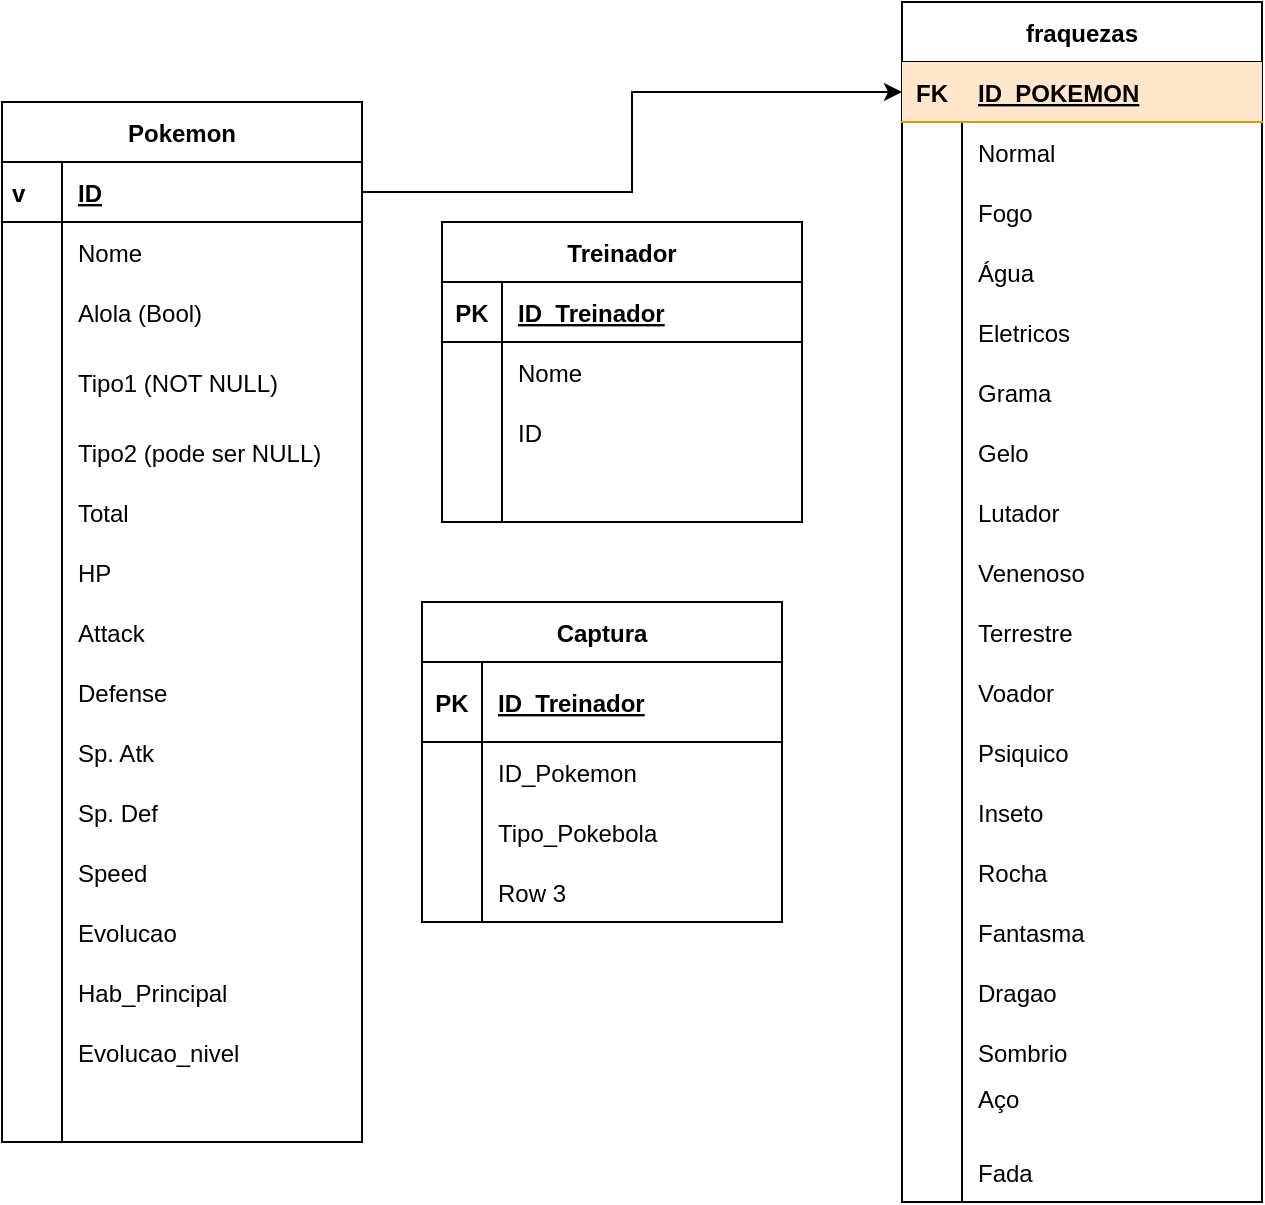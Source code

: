 <mxfile version="20.8.16" type="device"><diagram id="R2lEEEUBdFMjLlhIrx00" name="Page-1"><mxGraphModel dx="880" dy="527" grid="1" gridSize="10" guides="1" tooltips="1" connect="1" arrows="1" fold="1" page="1" pageScale="1" pageWidth="850" pageHeight="1100" math="0" shadow="0" extFonts="Permanent Marker^https://fonts.googleapis.com/css?family=Permanent+Marker"><root><mxCell id="0"/><mxCell id="1" parent="0"/><mxCell id="SbrLvg-Fwb9gAA8W0Thx-46" value="Pokemon" style="shape=table;startSize=30;container=1;collapsible=1;childLayout=tableLayout;fixedRows=1;rowLines=0;fontStyle=1;align=center;resizeLast=1;" parent="1" vertex="1"><mxGeometry x="150" y="170" width="180" height="520" as="geometry"/></mxCell><mxCell id="SbrLvg-Fwb9gAA8W0Thx-47" value="" style="shape=tableRow;horizontal=0;startSize=0;swimlaneHead=0;swimlaneBody=0;fillColor=none;collapsible=0;dropTarget=0;points=[[0,0.5],[1,0.5]];portConstraint=eastwest;top=0;left=0;right=0;bottom=1;" parent="SbrLvg-Fwb9gAA8W0Thx-46" vertex="1"><mxGeometry y="30" width="180" height="30" as="geometry"/></mxCell><mxCell id="SbrLvg-Fwb9gAA8W0Thx-48" value="v    " style="shape=partialRectangle;connectable=0;fillColor=none;top=0;left=0;bottom=0;right=0;fontStyle=1;overflow=hidden;" parent="SbrLvg-Fwb9gAA8W0Thx-47" vertex="1"><mxGeometry width="30" height="30" as="geometry"><mxRectangle width="30" height="30" as="alternateBounds"/></mxGeometry></mxCell><mxCell id="SbrLvg-Fwb9gAA8W0Thx-49" value="ID" style="shape=partialRectangle;connectable=0;fillColor=none;top=0;left=0;bottom=0;right=0;align=left;spacingLeft=6;fontStyle=5;overflow=hidden;" parent="SbrLvg-Fwb9gAA8W0Thx-47" vertex="1"><mxGeometry x="30" width="150" height="30" as="geometry"><mxRectangle width="150" height="30" as="alternateBounds"/></mxGeometry></mxCell><mxCell id="SbrLvg-Fwb9gAA8W0Thx-50" value="" style="shape=tableRow;horizontal=0;startSize=0;swimlaneHead=0;swimlaneBody=0;fillColor=none;collapsible=0;dropTarget=0;points=[[0,0.5],[1,0.5]];portConstraint=eastwest;top=0;left=0;right=0;bottom=0;" parent="SbrLvg-Fwb9gAA8W0Thx-46" vertex="1"><mxGeometry y="60" width="180" height="30" as="geometry"/></mxCell><mxCell id="SbrLvg-Fwb9gAA8W0Thx-51" value="" style="shape=partialRectangle;connectable=0;fillColor=none;top=0;left=0;bottom=0;right=0;editable=1;overflow=hidden;" parent="SbrLvg-Fwb9gAA8W0Thx-50" vertex="1"><mxGeometry width="30" height="30" as="geometry"><mxRectangle width="30" height="30" as="alternateBounds"/></mxGeometry></mxCell><mxCell id="SbrLvg-Fwb9gAA8W0Thx-52" value="Nome" style="shape=partialRectangle;connectable=0;fillColor=none;top=0;left=0;bottom=0;right=0;align=left;spacingLeft=6;overflow=hidden;" parent="SbrLvg-Fwb9gAA8W0Thx-50" vertex="1"><mxGeometry x="30" width="150" height="30" as="geometry"><mxRectangle width="150" height="30" as="alternateBounds"/></mxGeometry></mxCell><mxCell id="jfkIBFbft2yQLhQAspSa-7" style="shape=tableRow;horizontal=0;startSize=0;swimlaneHead=0;swimlaneBody=0;fillColor=none;collapsible=0;dropTarget=0;points=[[0,0.5],[1,0.5]];portConstraint=eastwest;top=0;left=0;right=0;bottom=0;" vertex="1" parent="SbrLvg-Fwb9gAA8W0Thx-46"><mxGeometry y="90" width="180" height="30" as="geometry"/></mxCell><mxCell id="jfkIBFbft2yQLhQAspSa-8" style="shape=partialRectangle;connectable=0;fillColor=none;top=0;left=0;bottom=0;right=0;editable=1;overflow=hidden;" vertex="1" parent="jfkIBFbft2yQLhQAspSa-7"><mxGeometry width="30" height="30" as="geometry"><mxRectangle width="30" height="30" as="alternateBounds"/></mxGeometry></mxCell><mxCell id="jfkIBFbft2yQLhQAspSa-9" value="Alola (Bool)" style="shape=partialRectangle;connectable=0;fillColor=none;top=0;left=0;bottom=0;right=0;align=left;spacingLeft=6;overflow=hidden;" vertex="1" parent="jfkIBFbft2yQLhQAspSa-7"><mxGeometry x="30" width="150" height="30" as="geometry"><mxRectangle width="150" height="30" as="alternateBounds"/></mxGeometry></mxCell><mxCell id="SbrLvg-Fwb9gAA8W0Thx-99" style="shape=tableRow;horizontal=0;startSize=0;swimlaneHead=0;swimlaneBody=0;fillColor=none;collapsible=0;dropTarget=0;points=[[0,0.5],[1,0.5]];portConstraint=eastwest;top=0;left=0;right=0;bottom=0;" parent="SbrLvg-Fwb9gAA8W0Thx-46" vertex="1"><mxGeometry y="120" width="180" height="40" as="geometry"/></mxCell><mxCell id="SbrLvg-Fwb9gAA8W0Thx-100" style="shape=partialRectangle;connectable=0;fillColor=none;top=0;left=0;bottom=0;right=0;editable=1;overflow=hidden;" parent="SbrLvg-Fwb9gAA8W0Thx-99" vertex="1"><mxGeometry width="30" height="40" as="geometry"><mxRectangle width="30" height="40" as="alternateBounds"/></mxGeometry></mxCell><mxCell id="SbrLvg-Fwb9gAA8W0Thx-101" value="Tipo1 (NOT NULL)" style="shape=partialRectangle;connectable=0;fillColor=none;top=0;left=0;bottom=0;right=0;align=left;spacingLeft=6;overflow=hidden;" parent="SbrLvg-Fwb9gAA8W0Thx-99" vertex="1"><mxGeometry x="30" width="150" height="40" as="geometry"><mxRectangle width="150" height="40" as="alternateBounds"/></mxGeometry></mxCell><mxCell id="SbrLvg-Fwb9gAA8W0Thx-96" style="shape=tableRow;horizontal=0;startSize=0;swimlaneHead=0;swimlaneBody=0;fillColor=none;collapsible=0;dropTarget=0;points=[[0,0.5],[1,0.5]];portConstraint=eastwest;top=0;left=0;right=0;bottom=0;" parent="SbrLvg-Fwb9gAA8W0Thx-46" vertex="1"><mxGeometry y="160" width="180" height="30" as="geometry"/></mxCell><mxCell id="SbrLvg-Fwb9gAA8W0Thx-97" style="shape=partialRectangle;connectable=0;fillColor=none;top=0;left=0;bottom=0;right=0;editable=1;overflow=hidden;" parent="SbrLvg-Fwb9gAA8W0Thx-96" vertex="1"><mxGeometry width="30" height="30" as="geometry"><mxRectangle width="30" height="30" as="alternateBounds"/></mxGeometry></mxCell><mxCell id="SbrLvg-Fwb9gAA8W0Thx-98" value="Tipo2 (pode ser NULL)" style="shape=partialRectangle;connectable=0;fillColor=none;top=0;left=0;bottom=0;right=0;align=left;spacingLeft=6;overflow=hidden;" parent="SbrLvg-Fwb9gAA8W0Thx-96" vertex="1"><mxGeometry x="30" width="150" height="30" as="geometry"><mxRectangle width="150" height="30" as="alternateBounds"/></mxGeometry></mxCell><mxCell id="SbrLvg-Fwb9gAA8W0Thx-53" value="" style="shape=tableRow;horizontal=0;startSize=0;swimlaneHead=0;swimlaneBody=0;fillColor=none;collapsible=0;dropTarget=0;points=[[0,0.5],[1,0.5]];portConstraint=eastwest;top=0;left=0;right=0;bottom=0;" parent="SbrLvg-Fwb9gAA8W0Thx-46" vertex="1"><mxGeometry y="190" width="180" height="30" as="geometry"/></mxCell><mxCell id="SbrLvg-Fwb9gAA8W0Thx-54" value="" style="shape=partialRectangle;connectable=0;fillColor=none;top=0;left=0;bottom=0;right=0;editable=1;overflow=hidden;" parent="SbrLvg-Fwb9gAA8W0Thx-53" vertex="1"><mxGeometry width="30" height="30" as="geometry"><mxRectangle width="30" height="30" as="alternateBounds"/></mxGeometry></mxCell><mxCell id="SbrLvg-Fwb9gAA8W0Thx-55" value="Total" style="shape=partialRectangle;connectable=0;fillColor=none;top=0;left=0;bottom=0;right=0;align=left;spacingLeft=6;overflow=hidden;" parent="SbrLvg-Fwb9gAA8W0Thx-53" vertex="1"><mxGeometry x="30" width="150" height="30" as="geometry"><mxRectangle width="150" height="30" as="alternateBounds"/></mxGeometry></mxCell><mxCell id="SbrLvg-Fwb9gAA8W0Thx-56" value="" style="shape=tableRow;horizontal=0;startSize=0;swimlaneHead=0;swimlaneBody=0;fillColor=none;collapsible=0;dropTarget=0;points=[[0,0.5],[1,0.5]];portConstraint=eastwest;top=0;left=0;right=0;bottom=0;" parent="SbrLvg-Fwb9gAA8W0Thx-46" vertex="1"><mxGeometry y="220" width="180" height="30" as="geometry"/></mxCell><mxCell id="SbrLvg-Fwb9gAA8W0Thx-57" value="" style="shape=partialRectangle;connectable=0;fillColor=none;top=0;left=0;bottom=0;right=0;editable=1;overflow=hidden;" parent="SbrLvg-Fwb9gAA8W0Thx-56" vertex="1"><mxGeometry width="30" height="30" as="geometry"><mxRectangle width="30" height="30" as="alternateBounds"/></mxGeometry></mxCell><mxCell id="SbrLvg-Fwb9gAA8W0Thx-58" value="HP" style="shape=partialRectangle;connectable=0;fillColor=none;top=0;left=0;bottom=0;right=0;align=left;spacingLeft=6;overflow=hidden;" parent="SbrLvg-Fwb9gAA8W0Thx-56" vertex="1"><mxGeometry x="30" width="150" height="30" as="geometry"><mxRectangle width="150" height="30" as="alternateBounds"/></mxGeometry></mxCell><mxCell id="SbrLvg-Fwb9gAA8W0Thx-81" style="shape=tableRow;horizontal=0;startSize=0;swimlaneHead=0;swimlaneBody=0;fillColor=none;collapsible=0;dropTarget=0;points=[[0,0.5],[1,0.5]];portConstraint=eastwest;top=0;left=0;right=0;bottom=0;" parent="SbrLvg-Fwb9gAA8W0Thx-46" vertex="1"><mxGeometry y="250" width="180" height="30" as="geometry"/></mxCell><mxCell id="SbrLvg-Fwb9gAA8W0Thx-82" style="shape=partialRectangle;connectable=0;fillColor=none;top=0;left=0;bottom=0;right=0;editable=1;overflow=hidden;" parent="SbrLvg-Fwb9gAA8W0Thx-81" vertex="1"><mxGeometry width="30" height="30" as="geometry"><mxRectangle width="30" height="30" as="alternateBounds"/></mxGeometry></mxCell><mxCell id="SbrLvg-Fwb9gAA8W0Thx-83" value="Attack" style="shape=partialRectangle;connectable=0;fillColor=none;top=0;left=0;bottom=0;right=0;align=left;spacingLeft=6;overflow=hidden;" parent="SbrLvg-Fwb9gAA8W0Thx-81" vertex="1"><mxGeometry x="30" width="150" height="30" as="geometry"><mxRectangle width="150" height="30" as="alternateBounds"/></mxGeometry></mxCell><mxCell id="SbrLvg-Fwb9gAA8W0Thx-84" style="shape=tableRow;horizontal=0;startSize=0;swimlaneHead=0;swimlaneBody=0;fillColor=none;collapsible=0;dropTarget=0;points=[[0,0.5],[1,0.5]];portConstraint=eastwest;top=0;left=0;right=0;bottom=0;" parent="SbrLvg-Fwb9gAA8W0Thx-46" vertex="1"><mxGeometry y="280" width="180" height="30" as="geometry"/></mxCell><mxCell id="SbrLvg-Fwb9gAA8W0Thx-85" style="shape=partialRectangle;connectable=0;fillColor=none;top=0;left=0;bottom=0;right=0;editable=1;overflow=hidden;" parent="SbrLvg-Fwb9gAA8W0Thx-84" vertex="1"><mxGeometry width="30" height="30" as="geometry"><mxRectangle width="30" height="30" as="alternateBounds"/></mxGeometry></mxCell><mxCell id="SbrLvg-Fwb9gAA8W0Thx-86" value="Defense" style="shape=partialRectangle;connectable=0;fillColor=none;top=0;left=0;bottom=0;right=0;align=left;spacingLeft=6;overflow=hidden;" parent="SbrLvg-Fwb9gAA8W0Thx-84" vertex="1"><mxGeometry x="30" width="150" height="30" as="geometry"><mxRectangle width="150" height="30" as="alternateBounds"/></mxGeometry></mxCell><mxCell id="SbrLvg-Fwb9gAA8W0Thx-87" style="shape=tableRow;horizontal=0;startSize=0;swimlaneHead=0;swimlaneBody=0;fillColor=none;collapsible=0;dropTarget=0;points=[[0,0.5],[1,0.5]];portConstraint=eastwest;top=0;left=0;right=0;bottom=0;" parent="SbrLvg-Fwb9gAA8W0Thx-46" vertex="1"><mxGeometry y="310" width="180" height="30" as="geometry"/></mxCell><mxCell id="SbrLvg-Fwb9gAA8W0Thx-88" style="shape=partialRectangle;connectable=0;fillColor=none;top=0;left=0;bottom=0;right=0;editable=1;overflow=hidden;" parent="SbrLvg-Fwb9gAA8W0Thx-87" vertex="1"><mxGeometry width="30" height="30" as="geometry"><mxRectangle width="30" height="30" as="alternateBounds"/></mxGeometry></mxCell><mxCell id="SbrLvg-Fwb9gAA8W0Thx-89" value="Sp. Atk" style="shape=partialRectangle;connectable=0;fillColor=none;top=0;left=0;bottom=0;right=0;align=left;spacingLeft=6;overflow=hidden;" parent="SbrLvg-Fwb9gAA8W0Thx-87" vertex="1"><mxGeometry x="30" width="150" height="30" as="geometry"><mxRectangle width="150" height="30" as="alternateBounds"/></mxGeometry></mxCell><mxCell id="SbrLvg-Fwb9gAA8W0Thx-90" style="shape=tableRow;horizontal=0;startSize=0;swimlaneHead=0;swimlaneBody=0;fillColor=none;collapsible=0;dropTarget=0;points=[[0,0.5],[1,0.5]];portConstraint=eastwest;top=0;left=0;right=0;bottom=0;" parent="SbrLvg-Fwb9gAA8W0Thx-46" vertex="1"><mxGeometry y="340" width="180" height="30" as="geometry"/></mxCell><mxCell id="SbrLvg-Fwb9gAA8W0Thx-91" style="shape=partialRectangle;connectable=0;fillColor=none;top=0;left=0;bottom=0;right=0;editable=1;overflow=hidden;" parent="SbrLvg-Fwb9gAA8W0Thx-90" vertex="1"><mxGeometry width="30" height="30" as="geometry"><mxRectangle width="30" height="30" as="alternateBounds"/></mxGeometry></mxCell><mxCell id="SbrLvg-Fwb9gAA8W0Thx-92" value="Sp. Def " style="shape=partialRectangle;connectable=0;fillColor=none;top=0;left=0;bottom=0;right=0;align=left;spacingLeft=6;overflow=hidden;" parent="SbrLvg-Fwb9gAA8W0Thx-90" vertex="1"><mxGeometry x="30" width="150" height="30" as="geometry"><mxRectangle width="150" height="30" as="alternateBounds"/></mxGeometry></mxCell><mxCell id="SbrLvg-Fwb9gAA8W0Thx-93" style="shape=tableRow;horizontal=0;startSize=0;swimlaneHead=0;swimlaneBody=0;fillColor=none;collapsible=0;dropTarget=0;points=[[0,0.5],[1,0.5]];portConstraint=eastwest;top=0;left=0;right=0;bottom=0;" parent="SbrLvg-Fwb9gAA8W0Thx-46" vertex="1"><mxGeometry y="370" width="180" height="30" as="geometry"/></mxCell><mxCell id="SbrLvg-Fwb9gAA8W0Thx-94" style="shape=partialRectangle;connectable=0;fillColor=none;top=0;left=0;bottom=0;right=0;editable=1;overflow=hidden;" parent="SbrLvg-Fwb9gAA8W0Thx-93" vertex="1"><mxGeometry width="30" height="30" as="geometry"><mxRectangle width="30" height="30" as="alternateBounds"/></mxGeometry></mxCell><mxCell id="SbrLvg-Fwb9gAA8W0Thx-95" value="Speed" style="shape=partialRectangle;connectable=0;fillColor=none;top=0;left=0;bottom=0;right=0;align=left;spacingLeft=6;overflow=hidden;" parent="SbrLvg-Fwb9gAA8W0Thx-93" vertex="1"><mxGeometry x="30" width="150" height="30" as="geometry"><mxRectangle width="150" height="30" as="alternateBounds"/></mxGeometry></mxCell><mxCell id="SbrLvg-Fwb9gAA8W0Thx-102" style="shape=tableRow;horizontal=0;startSize=0;swimlaneHead=0;swimlaneBody=0;fillColor=none;collapsible=0;dropTarget=0;points=[[0,0.5],[1,0.5]];portConstraint=eastwest;top=0;left=0;right=0;bottom=0;" parent="SbrLvg-Fwb9gAA8W0Thx-46" vertex="1"><mxGeometry y="400" width="180" height="30" as="geometry"/></mxCell><mxCell id="SbrLvg-Fwb9gAA8W0Thx-103" style="shape=partialRectangle;connectable=0;fillColor=none;top=0;left=0;bottom=0;right=0;editable=1;overflow=hidden;" parent="SbrLvg-Fwb9gAA8W0Thx-102" vertex="1"><mxGeometry width="30" height="30" as="geometry"><mxRectangle width="30" height="30" as="alternateBounds"/></mxGeometry></mxCell><mxCell id="SbrLvg-Fwb9gAA8W0Thx-104" value="Evolucao" style="shape=partialRectangle;connectable=0;fillColor=none;top=0;left=0;bottom=0;right=0;align=left;spacingLeft=6;overflow=hidden;" parent="SbrLvg-Fwb9gAA8W0Thx-102" vertex="1"><mxGeometry x="30" width="150" height="30" as="geometry"><mxRectangle width="150" height="30" as="alternateBounds"/></mxGeometry></mxCell><mxCell id="SbrLvg-Fwb9gAA8W0Thx-105" style="shape=tableRow;horizontal=0;startSize=0;swimlaneHead=0;swimlaneBody=0;fillColor=none;collapsible=0;dropTarget=0;points=[[0,0.5],[1,0.5]];portConstraint=eastwest;top=0;left=0;right=0;bottom=0;" parent="SbrLvg-Fwb9gAA8W0Thx-46" vertex="1"><mxGeometry y="430" width="180" height="30" as="geometry"/></mxCell><mxCell id="SbrLvg-Fwb9gAA8W0Thx-106" style="shape=partialRectangle;connectable=0;fillColor=none;top=0;left=0;bottom=0;right=0;editable=1;overflow=hidden;" parent="SbrLvg-Fwb9gAA8W0Thx-105" vertex="1"><mxGeometry width="30" height="30" as="geometry"><mxRectangle width="30" height="30" as="alternateBounds"/></mxGeometry></mxCell><mxCell id="SbrLvg-Fwb9gAA8W0Thx-107" value="Hab_Principal" style="shape=partialRectangle;connectable=0;fillColor=none;top=0;left=0;bottom=0;right=0;align=left;spacingLeft=6;overflow=hidden;" parent="SbrLvg-Fwb9gAA8W0Thx-105" vertex="1"><mxGeometry x="30" width="150" height="30" as="geometry"><mxRectangle width="150" height="30" as="alternateBounds"/></mxGeometry></mxCell><mxCell id="SbrLvg-Fwb9gAA8W0Thx-170" style="shape=tableRow;horizontal=0;startSize=0;swimlaneHead=0;swimlaneBody=0;fillColor=none;collapsible=0;dropTarget=0;points=[[0,0.5],[1,0.5]];portConstraint=eastwest;top=0;left=0;right=0;bottom=0;" parent="SbrLvg-Fwb9gAA8W0Thx-46" vertex="1"><mxGeometry y="460" width="180" height="30" as="geometry"/></mxCell><mxCell id="SbrLvg-Fwb9gAA8W0Thx-171" style="shape=partialRectangle;connectable=0;fillColor=none;top=0;left=0;bottom=0;right=0;editable=1;overflow=hidden;" parent="SbrLvg-Fwb9gAA8W0Thx-170" vertex="1"><mxGeometry width="30" height="30" as="geometry"><mxRectangle width="30" height="30" as="alternateBounds"/></mxGeometry></mxCell><mxCell id="SbrLvg-Fwb9gAA8W0Thx-172" value="Evolucao_nivel" style="shape=partialRectangle;connectable=0;fillColor=none;top=0;left=0;bottom=0;right=0;align=left;spacingLeft=6;overflow=hidden;" parent="SbrLvg-Fwb9gAA8W0Thx-170" vertex="1"><mxGeometry x="30" width="150" height="30" as="geometry"><mxRectangle width="150" height="30" as="alternateBounds"/></mxGeometry></mxCell><mxCell id="jfkIBFbft2yQLhQAspSa-4" style="shape=tableRow;horizontal=0;startSize=0;swimlaneHead=0;swimlaneBody=0;fillColor=none;collapsible=0;dropTarget=0;points=[[0,0.5],[1,0.5]];portConstraint=eastwest;top=0;left=0;right=0;bottom=0;" vertex="1" parent="SbrLvg-Fwb9gAA8W0Thx-46"><mxGeometry y="490" width="180" height="30" as="geometry"/></mxCell><mxCell id="jfkIBFbft2yQLhQAspSa-5" style="shape=partialRectangle;connectable=0;fillColor=none;top=0;left=0;bottom=0;right=0;editable=1;overflow=hidden;" vertex="1" parent="jfkIBFbft2yQLhQAspSa-4"><mxGeometry width="30" height="30" as="geometry"><mxRectangle width="30" height="30" as="alternateBounds"/></mxGeometry></mxCell><mxCell id="jfkIBFbft2yQLhQAspSa-6" style="shape=partialRectangle;connectable=0;fillColor=none;top=0;left=0;bottom=0;right=0;align=left;spacingLeft=6;overflow=hidden;" vertex="1" parent="jfkIBFbft2yQLhQAspSa-4"><mxGeometry x="30" width="150" height="30" as="geometry"><mxRectangle width="150" height="30" as="alternateBounds"/></mxGeometry></mxCell><mxCell id="SbrLvg-Fwb9gAA8W0Thx-108" value="fraquezas" style="shape=table;startSize=30;container=1;collapsible=1;childLayout=tableLayout;fixedRows=1;rowLines=0;fontStyle=1;align=center;resizeLast=1;" parent="1" vertex="1"><mxGeometry x="600" y="120" width="180" height="600" as="geometry"/></mxCell><mxCell id="SbrLvg-Fwb9gAA8W0Thx-109" value="" style="shape=tableRow;horizontal=0;startSize=0;swimlaneHead=0;swimlaneBody=0;fillColor=#ffe6cc;collapsible=0;dropTarget=0;points=[[0,0.5],[1,0.5]];portConstraint=eastwest;top=0;left=0;right=0;bottom=1;strokeColor=#d79b00;" parent="SbrLvg-Fwb9gAA8W0Thx-108" vertex="1"><mxGeometry y="30" width="180" height="30" as="geometry"/></mxCell><mxCell id="SbrLvg-Fwb9gAA8W0Thx-110" value="FK" style="shape=partialRectangle;connectable=0;fillColor=none;top=0;left=0;bottom=0;right=0;fontStyle=1;overflow=hidden;" parent="SbrLvg-Fwb9gAA8W0Thx-109" vertex="1"><mxGeometry width="30" height="30" as="geometry"><mxRectangle width="30" height="30" as="alternateBounds"/></mxGeometry></mxCell><mxCell id="SbrLvg-Fwb9gAA8W0Thx-111" value="ID_POKEMON" style="shape=partialRectangle;connectable=0;fillColor=none;top=0;left=0;bottom=0;right=0;align=left;spacingLeft=6;fontStyle=5;overflow=hidden;" parent="SbrLvg-Fwb9gAA8W0Thx-109" vertex="1"><mxGeometry x="30" width="150" height="30" as="geometry"><mxRectangle width="150" height="30" as="alternateBounds"/></mxGeometry></mxCell><mxCell id="SbrLvg-Fwb9gAA8W0Thx-112" value="" style="shape=tableRow;horizontal=0;startSize=0;swimlaneHead=0;swimlaneBody=0;fillColor=none;collapsible=0;dropTarget=0;points=[[0,0.5],[1,0.5]];portConstraint=eastwest;top=0;left=0;right=0;bottom=0;" parent="SbrLvg-Fwb9gAA8W0Thx-108" vertex="1"><mxGeometry y="60" width="180" height="30" as="geometry"/></mxCell><mxCell id="SbrLvg-Fwb9gAA8W0Thx-113" value="" style="shape=partialRectangle;connectable=0;fillColor=none;top=0;left=0;bottom=0;right=0;editable=1;overflow=hidden;" parent="SbrLvg-Fwb9gAA8W0Thx-112" vertex="1"><mxGeometry width="30" height="30" as="geometry"><mxRectangle width="30" height="30" as="alternateBounds"/></mxGeometry></mxCell><mxCell id="SbrLvg-Fwb9gAA8W0Thx-114" value="Normal" style="shape=partialRectangle;connectable=0;fillColor=none;top=0;left=0;bottom=0;right=0;align=left;spacingLeft=6;overflow=hidden;" parent="SbrLvg-Fwb9gAA8W0Thx-112" vertex="1"><mxGeometry x="30" width="150" height="30" as="geometry"><mxRectangle width="150" height="30" as="alternateBounds"/></mxGeometry></mxCell><mxCell id="SbrLvg-Fwb9gAA8W0Thx-118" style="shape=tableRow;horizontal=0;startSize=0;swimlaneHead=0;swimlaneBody=0;fillColor=none;collapsible=0;dropTarget=0;points=[[0,0.5],[1,0.5]];portConstraint=eastwest;top=0;left=0;right=0;bottom=0;" parent="SbrLvg-Fwb9gAA8W0Thx-108" vertex="1"><mxGeometry y="90" width="180" height="30" as="geometry"/></mxCell><mxCell id="SbrLvg-Fwb9gAA8W0Thx-119" style="shape=partialRectangle;connectable=0;fillColor=none;top=0;left=0;bottom=0;right=0;editable=1;overflow=hidden;" parent="SbrLvg-Fwb9gAA8W0Thx-118" vertex="1"><mxGeometry width="30" height="30" as="geometry"><mxRectangle width="30" height="30" as="alternateBounds"/></mxGeometry></mxCell><mxCell id="SbrLvg-Fwb9gAA8W0Thx-120" value="Fogo" style="shape=partialRectangle;connectable=0;fillColor=none;top=0;left=0;bottom=0;right=0;align=left;spacingLeft=6;overflow=hidden;" parent="SbrLvg-Fwb9gAA8W0Thx-118" vertex="1"><mxGeometry x="30" width="150" height="30" as="geometry"><mxRectangle width="150" height="30" as="alternateBounds"/></mxGeometry></mxCell><mxCell id="SbrLvg-Fwb9gAA8W0Thx-121" value="" style="shape=tableRow;horizontal=0;startSize=0;swimlaneHead=0;swimlaneBody=0;fillColor=none;collapsible=0;dropTarget=0;points=[[0,0.5],[1,0.5]];portConstraint=eastwest;top=0;left=0;right=0;bottom=0;" parent="SbrLvg-Fwb9gAA8W0Thx-108" vertex="1"><mxGeometry y="120" width="180" height="30" as="geometry"/></mxCell><mxCell id="SbrLvg-Fwb9gAA8W0Thx-122" value="" style="shape=partialRectangle;connectable=0;fillColor=none;top=0;left=0;bottom=0;right=0;editable=1;overflow=hidden;" parent="SbrLvg-Fwb9gAA8W0Thx-121" vertex="1"><mxGeometry width="30" height="30" as="geometry"><mxRectangle width="30" height="30" as="alternateBounds"/></mxGeometry></mxCell><mxCell id="SbrLvg-Fwb9gAA8W0Thx-123" value="Água" style="shape=partialRectangle;connectable=0;fillColor=none;top=0;left=0;bottom=0;right=0;align=left;spacingLeft=6;overflow=hidden;" parent="SbrLvg-Fwb9gAA8W0Thx-121" vertex="1"><mxGeometry x="30" width="150" height="30" as="geometry"><mxRectangle width="150" height="30" as="alternateBounds"/></mxGeometry></mxCell><mxCell id="SbrLvg-Fwb9gAA8W0Thx-124" value="" style="shape=tableRow;horizontal=0;startSize=0;swimlaneHead=0;swimlaneBody=0;fillColor=none;collapsible=0;dropTarget=0;points=[[0,0.5],[1,0.5]];portConstraint=eastwest;top=0;left=0;right=0;bottom=0;" parent="SbrLvg-Fwb9gAA8W0Thx-108" vertex="1"><mxGeometry y="150" width="180" height="30" as="geometry"/></mxCell><mxCell id="SbrLvg-Fwb9gAA8W0Thx-125" value="" style="shape=partialRectangle;connectable=0;fillColor=none;top=0;left=0;bottom=0;right=0;editable=1;overflow=hidden;" parent="SbrLvg-Fwb9gAA8W0Thx-124" vertex="1"><mxGeometry width="30" height="30" as="geometry"><mxRectangle width="30" height="30" as="alternateBounds"/></mxGeometry></mxCell><mxCell id="SbrLvg-Fwb9gAA8W0Thx-126" value="Eletricos" style="shape=partialRectangle;connectable=0;fillColor=none;top=0;left=0;bottom=0;right=0;align=left;spacingLeft=6;overflow=hidden;" parent="SbrLvg-Fwb9gAA8W0Thx-124" vertex="1"><mxGeometry x="30" width="150" height="30" as="geometry"><mxRectangle width="150" height="30" as="alternateBounds"/></mxGeometry></mxCell><mxCell id="jfkIBFbft2yQLhQAspSa-1" style="shape=tableRow;horizontal=0;startSize=0;swimlaneHead=0;swimlaneBody=0;fillColor=none;collapsible=0;dropTarget=0;points=[[0,0.5],[1,0.5]];portConstraint=eastwest;top=0;left=0;right=0;bottom=0;" vertex="1" parent="SbrLvg-Fwb9gAA8W0Thx-108"><mxGeometry y="180" width="180" height="30" as="geometry"/></mxCell><mxCell id="jfkIBFbft2yQLhQAspSa-2" style="shape=partialRectangle;connectable=0;fillColor=none;top=0;left=0;bottom=0;right=0;editable=1;overflow=hidden;" vertex="1" parent="jfkIBFbft2yQLhQAspSa-1"><mxGeometry width="30" height="30" as="geometry"><mxRectangle width="30" height="30" as="alternateBounds"/></mxGeometry></mxCell><mxCell id="jfkIBFbft2yQLhQAspSa-3" value="Grama" style="shape=partialRectangle;connectable=0;fillColor=none;top=0;left=0;bottom=0;right=0;align=left;spacingLeft=6;overflow=hidden;" vertex="1" parent="jfkIBFbft2yQLhQAspSa-1"><mxGeometry x="30" width="150" height="30" as="geometry"><mxRectangle width="150" height="30" as="alternateBounds"/></mxGeometry></mxCell><mxCell id="SbrLvg-Fwb9gAA8W0Thx-127" style="shape=tableRow;horizontal=0;startSize=0;swimlaneHead=0;swimlaneBody=0;fillColor=none;collapsible=0;dropTarget=0;points=[[0,0.5],[1,0.5]];portConstraint=eastwest;top=0;left=0;right=0;bottom=0;" parent="SbrLvg-Fwb9gAA8W0Thx-108" vertex="1"><mxGeometry y="210" width="180" height="30" as="geometry"/></mxCell><mxCell id="SbrLvg-Fwb9gAA8W0Thx-128" style="shape=partialRectangle;connectable=0;fillColor=none;top=0;left=0;bottom=0;right=0;editable=1;overflow=hidden;" parent="SbrLvg-Fwb9gAA8W0Thx-127" vertex="1"><mxGeometry width="30" height="30" as="geometry"><mxRectangle width="30" height="30" as="alternateBounds"/></mxGeometry></mxCell><mxCell id="SbrLvg-Fwb9gAA8W0Thx-129" value="Gelo" style="shape=partialRectangle;connectable=0;fillColor=none;top=0;left=0;bottom=0;right=0;align=left;spacingLeft=6;overflow=hidden;" parent="SbrLvg-Fwb9gAA8W0Thx-127" vertex="1"><mxGeometry x="30" width="150" height="30" as="geometry"><mxRectangle width="150" height="30" as="alternateBounds"/></mxGeometry></mxCell><mxCell id="SbrLvg-Fwb9gAA8W0Thx-130" style="shape=tableRow;horizontal=0;startSize=0;swimlaneHead=0;swimlaneBody=0;fillColor=none;collapsible=0;dropTarget=0;points=[[0,0.5],[1,0.5]];portConstraint=eastwest;top=0;left=0;right=0;bottom=0;" parent="SbrLvg-Fwb9gAA8W0Thx-108" vertex="1"><mxGeometry y="240" width="180" height="30" as="geometry"/></mxCell><mxCell id="SbrLvg-Fwb9gAA8W0Thx-131" style="shape=partialRectangle;connectable=0;fillColor=none;top=0;left=0;bottom=0;right=0;editable=1;overflow=hidden;" parent="SbrLvg-Fwb9gAA8W0Thx-130" vertex="1"><mxGeometry width="30" height="30" as="geometry"><mxRectangle width="30" height="30" as="alternateBounds"/></mxGeometry></mxCell><mxCell id="SbrLvg-Fwb9gAA8W0Thx-132" value="Lutador" style="shape=partialRectangle;connectable=0;fillColor=none;top=0;left=0;bottom=0;right=0;align=left;spacingLeft=6;overflow=hidden;" parent="SbrLvg-Fwb9gAA8W0Thx-130" vertex="1"><mxGeometry x="30" width="150" height="30" as="geometry"><mxRectangle width="150" height="30" as="alternateBounds"/></mxGeometry></mxCell><mxCell id="SbrLvg-Fwb9gAA8W0Thx-133" style="shape=tableRow;horizontal=0;startSize=0;swimlaneHead=0;swimlaneBody=0;fillColor=none;collapsible=0;dropTarget=0;points=[[0,0.5],[1,0.5]];portConstraint=eastwest;top=0;left=0;right=0;bottom=0;" parent="SbrLvg-Fwb9gAA8W0Thx-108" vertex="1"><mxGeometry y="270" width="180" height="30" as="geometry"/></mxCell><mxCell id="SbrLvg-Fwb9gAA8W0Thx-134" style="shape=partialRectangle;connectable=0;fillColor=none;top=0;left=0;bottom=0;right=0;editable=1;overflow=hidden;" parent="SbrLvg-Fwb9gAA8W0Thx-133" vertex="1"><mxGeometry width="30" height="30" as="geometry"><mxRectangle width="30" height="30" as="alternateBounds"/></mxGeometry></mxCell><mxCell id="SbrLvg-Fwb9gAA8W0Thx-135" value="Venenoso" style="shape=partialRectangle;connectable=0;fillColor=none;top=0;left=0;bottom=0;right=0;align=left;spacingLeft=6;overflow=hidden;" parent="SbrLvg-Fwb9gAA8W0Thx-133" vertex="1"><mxGeometry x="30" width="150" height="30" as="geometry"><mxRectangle width="150" height="30" as="alternateBounds"/></mxGeometry></mxCell><mxCell id="SbrLvg-Fwb9gAA8W0Thx-136" style="shape=tableRow;horizontal=0;startSize=0;swimlaneHead=0;swimlaneBody=0;fillColor=none;collapsible=0;dropTarget=0;points=[[0,0.5],[1,0.5]];portConstraint=eastwest;top=0;left=0;right=0;bottom=0;" parent="SbrLvg-Fwb9gAA8W0Thx-108" vertex="1"><mxGeometry y="300" width="180" height="30" as="geometry"/></mxCell><mxCell id="SbrLvg-Fwb9gAA8W0Thx-137" style="shape=partialRectangle;connectable=0;fillColor=none;top=0;left=0;bottom=0;right=0;editable=1;overflow=hidden;" parent="SbrLvg-Fwb9gAA8W0Thx-136" vertex="1"><mxGeometry width="30" height="30" as="geometry"><mxRectangle width="30" height="30" as="alternateBounds"/></mxGeometry></mxCell><mxCell id="SbrLvg-Fwb9gAA8W0Thx-138" value="Terrestre" style="shape=partialRectangle;connectable=0;fillColor=none;top=0;left=0;bottom=0;right=0;align=left;spacingLeft=6;overflow=hidden;" parent="SbrLvg-Fwb9gAA8W0Thx-136" vertex="1"><mxGeometry x="30" width="150" height="30" as="geometry"><mxRectangle width="150" height="30" as="alternateBounds"/></mxGeometry></mxCell><mxCell id="SbrLvg-Fwb9gAA8W0Thx-139" style="shape=tableRow;horizontal=0;startSize=0;swimlaneHead=0;swimlaneBody=0;fillColor=none;collapsible=0;dropTarget=0;points=[[0,0.5],[1,0.5]];portConstraint=eastwest;top=0;left=0;right=0;bottom=0;" parent="SbrLvg-Fwb9gAA8W0Thx-108" vertex="1"><mxGeometry y="330" width="180" height="30" as="geometry"/></mxCell><mxCell id="SbrLvg-Fwb9gAA8W0Thx-140" style="shape=partialRectangle;connectable=0;fillColor=none;top=0;left=0;bottom=0;right=0;editable=1;overflow=hidden;" parent="SbrLvg-Fwb9gAA8W0Thx-139" vertex="1"><mxGeometry width="30" height="30" as="geometry"><mxRectangle width="30" height="30" as="alternateBounds"/></mxGeometry></mxCell><mxCell id="SbrLvg-Fwb9gAA8W0Thx-141" value="Voador" style="shape=partialRectangle;connectable=0;fillColor=none;top=0;left=0;bottom=0;right=0;align=left;spacingLeft=6;overflow=hidden;" parent="SbrLvg-Fwb9gAA8W0Thx-139" vertex="1"><mxGeometry x="30" width="150" height="30" as="geometry"><mxRectangle width="150" height="30" as="alternateBounds"/></mxGeometry></mxCell><mxCell id="SbrLvg-Fwb9gAA8W0Thx-142" style="shape=tableRow;horizontal=0;startSize=0;swimlaneHead=0;swimlaneBody=0;fillColor=none;collapsible=0;dropTarget=0;points=[[0,0.5],[1,0.5]];portConstraint=eastwest;top=0;left=0;right=0;bottom=0;" parent="SbrLvg-Fwb9gAA8W0Thx-108" vertex="1"><mxGeometry y="360" width="180" height="30" as="geometry"/></mxCell><mxCell id="SbrLvg-Fwb9gAA8W0Thx-143" style="shape=partialRectangle;connectable=0;fillColor=none;top=0;left=0;bottom=0;right=0;editable=1;overflow=hidden;" parent="SbrLvg-Fwb9gAA8W0Thx-142" vertex="1"><mxGeometry width="30" height="30" as="geometry"><mxRectangle width="30" height="30" as="alternateBounds"/></mxGeometry></mxCell><mxCell id="SbrLvg-Fwb9gAA8W0Thx-144" value="Psiquico" style="shape=partialRectangle;connectable=0;fillColor=none;top=0;left=0;bottom=0;right=0;align=left;spacingLeft=6;overflow=hidden;" parent="SbrLvg-Fwb9gAA8W0Thx-142" vertex="1"><mxGeometry x="30" width="150" height="30" as="geometry"><mxRectangle width="150" height="30" as="alternateBounds"/></mxGeometry></mxCell><mxCell id="SbrLvg-Fwb9gAA8W0Thx-145" style="shape=tableRow;horizontal=0;startSize=0;swimlaneHead=0;swimlaneBody=0;fillColor=none;collapsible=0;dropTarget=0;points=[[0,0.5],[1,0.5]];portConstraint=eastwest;top=0;left=0;right=0;bottom=0;" parent="SbrLvg-Fwb9gAA8W0Thx-108" vertex="1"><mxGeometry y="390" width="180" height="30" as="geometry"/></mxCell><mxCell id="SbrLvg-Fwb9gAA8W0Thx-146" style="shape=partialRectangle;connectable=0;fillColor=none;top=0;left=0;bottom=0;right=0;editable=1;overflow=hidden;" parent="SbrLvg-Fwb9gAA8W0Thx-145" vertex="1"><mxGeometry width="30" height="30" as="geometry"><mxRectangle width="30" height="30" as="alternateBounds"/></mxGeometry></mxCell><mxCell id="SbrLvg-Fwb9gAA8W0Thx-147" value="Inseto" style="shape=partialRectangle;connectable=0;fillColor=none;top=0;left=0;bottom=0;right=0;align=left;spacingLeft=6;overflow=hidden;" parent="SbrLvg-Fwb9gAA8W0Thx-145" vertex="1"><mxGeometry x="30" width="150" height="30" as="geometry"><mxRectangle width="150" height="30" as="alternateBounds"/></mxGeometry></mxCell><mxCell id="SbrLvg-Fwb9gAA8W0Thx-148" style="shape=tableRow;horizontal=0;startSize=0;swimlaneHead=0;swimlaneBody=0;fillColor=none;collapsible=0;dropTarget=0;points=[[0,0.5],[1,0.5]];portConstraint=eastwest;top=0;left=0;right=0;bottom=0;" parent="SbrLvg-Fwb9gAA8W0Thx-108" vertex="1"><mxGeometry y="420" width="180" height="30" as="geometry"/></mxCell><mxCell id="SbrLvg-Fwb9gAA8W0Thx-149" style="shape=partialRectangle;connectable=0;fillColor=none;top=0;left=0;bottom=0;right=0;editable=1;overflow=hidden;" parent="SbrLvg-Fwb9gAA8W0Thx-148" vertex="1"><mxGeometry width="30" height="30" as="geometry"><mxRectangle width="30" height="30" as="alternateBounds"/></mxGeometry></mxCell><mxCell id="SbrLvg-Fwb9gAA8W0Thx-150" value="Rocha" style="shape=partialRectangle;connectable=0;fillColor=none;top=0;left=0;bottom=0;right=0;align=left;spacingLeft=6;overflow=hidden;" parent="SbrLvg-Fwb9gAA8W0Thx-148" vertex="1"><mxGeometry x="30" width="150" height="30" as="geometry"><mxRectangle width="150" height="30" as="alternateBounds"/></mxGeometry></mxCell><mxCell id="SbrLvg-Fwb9gAA8W0Thx-151" style="shape=tableRow;horizontal=0;startSize=0;swimlaneHead=0;swimlaneBody=0;fillColor=none;collapsible=0;dropTarget=0;points=[[0,0.5],[1,0.5]];portConstraint=eastwest;top=0;left=0;right=0;bottom=0;" parent="SbrLvg-Fwb9gAA8W0Thx-108" vertex="1"><mxGeometry y="450" width="180" height="30" as="geometry"/></mxCell><mxCell id="SbrLvg-Fwb9gAA8W0Thx-152" style="shape=partialRectangle;connectable=0;fillColor=none;top=0;left=0;bottom=0;right=0;editable=1;overflow=hidden;" parent="SbrLvg-Fwb9gAA8W0Thx-151" vertex="1"><mxGeometry width="30" height="30" as="geometry"><mxRectangle width="30" height="30" as="alternateBounds"/></mxGeometry></mxCell><mxCell id="SbrLvg-Fwb9gAA8W0Thx-153" value="Fantasma    " style="shape=partialRectangle;connectable=0;fillColor=none;top=0;left=0;bottom=0;right=0;align=left;spacingLeft=6;overflow=hidden;" parent="SbrLvg-Fwb9gAA8W0Thx-151" vertex="1"><mxGeometry x="30" width="150" height="30" as="geometry"><mxRectangle width="150" height="30" as="alternateBounds"/></mxGeometry></mxCell><mxCell id="SbrLvg-Fwb9gAA8W0Thx-154" style="shape=tableRow;horizontal=0;startSize=0;swimlaneHead=0;swimlaneBody=0;fillColor=none;collapsible=0;dropTarget=0;points=[[0,0.5],[1,0.5]];portConstraint=eastwest;top=0;left=0;right=0;bottom=0;" parent="SbrLvg-Fwb9gAA8W0Thx-108" vertex="1"><mxGeometry y="480" width="180" height="30" as="geometry"/></mxCell><mxCell id="SbrLvg-Fwb9gAA8W0Thx-155" style="shape=partialRectangle;connectable=0;fillColor=none;top=0;left=0;bottom=0;right=0;editable=1;overflow=hidden;" parent="SbrLvg-Fwb9gAA8W0Thx-154" vertex="1"><mxGeometry width="30" height="30" as="geometry"><mxRectangle width="30" height="30" as="alternateBounds"/></mxGeometry></mxCell><mxCell id="SbrLvg-Fwb9gAA8W0Thx-156" value="Dragao" style="shape=partialRectangle;connectable=0;fillColor=none;top=0;left=0;bottom=0;right=0;align=left;spacingLeft=6;overflow=hidden;" parent="SbrLvg-Fwb9gAA8W0Thx-154" vertex="1"><mxGeometry x="30" width="150" height="30" as="geometry"><mxRectangle width="150" height="30" as="alternateBounds"/></mxGeometry></mxCell><mxCell id="SbrLvg-Fwb9gAA8W0Thx-157" style="shape=tableRow;horizontal=0;startSize=0;swimlaneHead=0;swimlaneBody=0;fillColor=none;collapsible=0;dropTarget=0;points=[[0,0.5],[1,0.5]];portConstraint=eastwest;top=0;left=0;right=0;bottom=0;" parent="SbrLvg-Fwb9gAA8W0Thx-108" vertex="1"><mxGeometry y="510" width="180" height="30" as="geometry"/></mxCell><mxCell id="SbrLvg-Fwb9gAA8W0Thx-158" style="shape=partialRectangle;connectable=0;fillColor=none;top=0;left=0;bottom=0;right=0;editable=1;overflow=hidden;" parent="SbrLvg-Fwb9gAA8W0Thx-157" vertex="1"><mxGeometry width="30" height="30" as="geometry"><mxRectangle width="30" height="30" as="alternateBounds"/></mxGeometry></mxCell><mxCell id="SbrLvg-Fwb9gAA8W0Thx-159" value="Sombrio" style="shape=partialRectangle;connectable=0;fillColor=none;top=0;left=0;bottom=0;right=0;align=left;spacingLeft=6;overflow=hidden;" parent="SbrLvg-Fwb9gAA8W0Thx-157" vertex="1"><mxGeometry x="30" width="150" height="30" as="geometry"><mxRectangle width="150" height="30" as="alternateBounds"/></mxGeometry></mxCell><mxCell id="SbrLvg-Fwb9gAA8W0Thx-160" style="shape=tableRow;horizontal=0;startSize=0;swimlaneHead=0;swimlaneBody=0;fillColor=none;collapsible=0;dropTarget=0;points=[[0,0.5],[1,0.5]];portConstraint=eastwest;top=0;left=0;right=0;bottom=0;" parent="SbrLvg-Fwb9gAA8W0Thx-108" vertex="1"><mxGeometry y="540" width="180" height="30" as="geometry"/></mxCell><mxCell id="SbrLvg-Fwb9gAA8W0Thx-161" style="shape=partialRectangle;connectable=0;fillColor=none;top=0;left=0;bottom=0;right=0;editable=1;overflow=hidden;" parent="SbrLvg-Fwb9gAA8W0Thx-160" vertex="1"><mxGeometry width="30" height="30" as="geometry"><mxRectangle width="30" height="30" as="alternateBounds"/></mxGeometry></mxCell><mxCell id="SbrLvg-Fwb9gAA8W0Thx-162" value="Aço&#10;" style="shape=partialRectangle;connectable=0;fillColor=none;top=0;left=0;bottom=0;right=0;align=left;spacingLeft=6;overflow=hidden;" parent="SbrLvg-Fwb9gAA8W0Thx-160" vertex="1"><mxGeometry x="30" width="150" height="30" as="geometry"><mxRectangle width="150" height="30" as="alternateBounds"/></mxGeometry></mxCell><mxCell id="SbrLvg-Fwb9gAA8W0Thx-167" style="shape=tableRow;horizontal=0;startSize=0;swimlaneHead=0;swimlaneBody=0;fillColor=none;collapsible=0;dropTarget=0;points=[[0,0.5],[1,0.5]];portConstraint=eastwest;top=0;left=0;right=0;bottom=0;" parent="SbrLvg-Fwb9gAA8W0Thx-108" vertex="1"><mxGeometry y="570" width="180" height="30" as="geometry"/></mxCell><mxCell id="SbrLvg-Fwb9gAA8W0Thx-168" style="shape=partialRectangle;connectable=0;fillColor=none;top=0;left=0;bottom=0;right=0;editable=1;overflow=hidden;" parent="SbrLvg-Fwb9gAA8W0Thx-167" vertex="1"><mxGeometry width="30" height="30" as="geometry"><mxRectangle width="30" height="30" as="alternateBounds"/></mxGeometry></mxCell><mxCell id="SbrLvg-Fwb9gAA8W0Thx-169" value="Fada" style="shape=partialRectangle;connectable=0;fillColor=none;top=0;left=0;bottom=0;right=0;align=left;spacingLeft=6;overflow=hidden;" parent="SbrLvg-Fwb9gAA8W0Thx-167" vertex="1"><mxGeometry x="30" width="150" height="30" as="geometry"><mxRectangle width="150" height="30" as="alternateBounds"/></mxGeometry></mxCell><mxCell id="SbrLvg-Fwb9gAA8W0Thx-166" style="edgeStyle=orthogonalEdgeStyle;rounded=0;orthogonalLoop=1;jettySize=auto;html=1;exitX=1;exitY=0.5;exitDx=0;exitDy=0;entryX=0;entryY=0.5;entryDx=0;entryDy=0;" parent="1" source="SbrLvg-Fwb9gAA8W0Thx-47" target="SbrLvg-Fwb9gAA8W0Thx-109" edge="1"><mxGeometry relative="1" as="geometry"/></mxCell><mxCell id="jfkIBFbft2yQLhQAspSa-16" value="Treinador" style="shape=table;startSize=30;container=1;collapsible=1;childLayout=tableLayout;fixedRows=1;rowLines=0;fontStyle=1;align=center;resizeLast=1;" vertex="1" parent="1"><mxGeometry x="370" y="230" width="180" height="150" as="geometry"/></mxCell><mxCell id="jfkIBFbft2yQLhQAspSa-17" value="" style="shape=tableRow;horizontal=0;startSize=0;swimlaneHead=0;swimlaneBody=0;fillColor=none;collapsible=0;dropTarget=0;points=[[0,0.5],[1,0.5]];portConstraint=eastwest;top=0;left=0;right=0;bottom=1;" vertex="1" parent="jfkIBFbft2yQLhQAspSa-16"><mxGeometry y="30" width="180" height="30" as="geometry"/></mxCell><mxCell id="jfkIBFbft2yQLhQAspSa-18" value="PK" style="shape=partialRectangle;connectable=0;fillColor=none;top=0;left=0;bottom=0;right=0;fontStyle=1;overflow=hidden;" vertex="1" parent="jfkIBFbft2yQLhQAspSa-17"><mxGeometry width="30" height="30" as="geometry"><mxRectangle width="30" height="30" as="alternateBounds"/></mxGeometry></mxCell><mxCell id="jfkIBFbft2yQLhQAspSa-19" value="ID_Treinador" style="shape=partialRectangle;connectable=0;fillColor=none;top=0;left=0;bottom=0;right=0;align=left;spacingLeft=6;fontStyle=5;overflow=hidden;" vertex="1" parent="jfkIBFbft2yQLhQAspSa-17"><mxGeometry x="30" width="150" height="30" as="geometry"><mxRectangle width="150" height="30" as="alternateBounds"/></mxGeometry></mxCell><mxCell id="jfkIBFbft2yQLhQAspSa-20" value="" style="shape=tableRow;horizontal=0;startSize=0;swimlaneHead=0;swimlaneBody=0;fillColor=none;collapsible=0;dropTarget=0;points=[[0,0.5],[1,0.5]];portConstraint=eastwest;top=0;left=0;right=0;bottom=0;" vertex="1" parent="jfkIBFbft2yQLhQAspSa-16"><mxGeometry y="60" width="180" height="30" as="geometry"/></mxCell><mxCell id="jfkIBFbft2yQLhQAspSa-21" value="" style="shape=partialRectangle;connectable=0;fillColor=none;top=0;left=0;bottom=0;right=0;editable=1;overflow=hidden;" vertex="1" parent="jfkIBFbft2yQLhQAspSa-20"><mxGeometry width="30" height="30" as="geometry"><mxRectangle width="30" height="30" as="alternateBounds"/></mxGeometry></mxCell><mxCell id="jfkIBFbft2yQLhQAspSa-22" value="Nome" style="shape=partialRectangle;connectable=0;fillColor=none;top=0;left=0;bottom=0;right=0;align=left;spacingLeft=6;overflow=hidden;" vertex="1" parent="jfkIBFbft2yQLhQAspSa-20"><mxGeometry x="30" width="150" height="30" as="geometry"><mxRectangle width="150" height="30" as="alternateBounds"/></mxGeometry></mxCell><mxCell id="jfkIBFbft2yQLhQAspSa-23" value="" style="shape=tableRow;horizontal=0;startSize=0;swimlaneHead=0;swimlaneBody=0;fillColor=none;collapsible=0;dropTarget=0;points=[[0,0.5],[1,0.5]];portConstraint=eastwest;top=0;left=0;right=0;bottom=0;" vertex="1" parent="jfkIBFbft2yQLhQAspSa-16"><mxGeometry y="90" width="180" height="30" as="geometry"/></mxCell><mxCell id="jfkIBFbft2yQLhQAspSa-24" value="" style="shape=partialRectangle;connectable=0;fillColor=none;top=0;left=0;bottom=0;right=0;editable=1;overflow=hidden;" vertex="1" parent="jfkIBFbft2yQLhQAspSa-23"><mxGeometry width="30" height="30" as="geometry"><mxRectangle width="30" height="30" as="alternateBounds"/></mxGeometry></mxCell><mxCell id="jfkIBFbft2yQLhQAspSa-25" value="ID" style="shape=partialRectangle;connectable=0;fillColor=none;top=0;left=0;bottom=0;right=0;align=left;spacingLeft=6;overflow=hidden;" vertex="1" parent="jfkIBFbft2yQLhQAspSa-23"><mxGeometry x="30" width="150" height="30" as="geometry"><mxRectangle width="150" height="30" as="alternateBounds"/></mxGeometry></mxCell><mxCell id="jfkIBFbft2yQLhQAspSa-26" value="" style="shape=tableRow;horizontal=0;startSize=0;swimlaneHead=0;swimlaneBody=0;fillColor=none;collapsible=0;dropTarget=0;points=[[0,0.5],[1,0.5]];portConstraint=eastwest;top=0;left=0;right=0;bottom=0;" vertex="1" parent="jfkIBFbft2yQLhQAspSa-16"><mxGeometry y="120" width="180" height="30" as="geometry"/></mxCell><mxCell id="jfkIBFbft2yQLhQAspSa-27" value="" style="shape=partialRectangle;connectable=0;fillColor=none;top=0;left=0;bottom=0;right=0;editable=1;overflow=hidden;" vertex="1" parent="jfkIBFbft2yQLhQAspSa-26"><mxGeometry width="30" height="30" as="geometry"><mxRectangle width="30" height="30" as="alternateBounds"/></mxGeometry></mxCell><mxCell id="jfkIBFbft2yQLhQAspSa-28" value="" style="shape=partialRectangle;connectable=0;fillColor=none;top=0;left=0;bottom=0;right=0;align=left;spacingLeft=6;overflow=hidden;" vertex="1" parent="jfkIBFbft2yQLhQAspSa-26"><mxGeometry x="30" width="150" height="30" as="geometry"><mxRectangle width="150" height="30" as="alternateBounds"/></mxGeometry></mxCell><mxCell id="jfkIBFbft2yQLhQAspSa-29" value="Captura" style="shape=table;startSize=30;container=1;collapsible=1;childLayout=tableLayout;fixedRows=1;rowLines=0;fontStyle=1;align=center;resizeLast=1;" vertex="1" parent="1"><mxGeometry x="360" y="420" width="180" height="160" as="geometry"/></mxCell><mxCell id="jfkIBFbft2yQLhQAspSa-30" value="" style="shape=tableRow;horizontal=0;startSize=0;swimlaneHead=0;swimlaneBody=0;fillColor=none;collapsible=0;dropTarget=0;points=[[0,0.5],[1,0.5]];portConstraint=eastwest;top=0;left=0;right=0;bottom=1;" vertex="1" parent="jfkIBFbft2yQLhQAspSa-29"><mxGeometry y="30" width="180" height="40" as="geometry"/></mxCell><mxCell id="jfkIBFbft2yQLhQAspSa-31" value="PK" style="shape=partialRectangle;connectable=0;fillColor=none;top=0;left=0;bottom=0;right=0;fontStyle=1;overflow=hidden;" vertex="1" parent="jfkIBFbft2yQLhQAspSa-30"><mxGeometry width="30" height="40" as="geometry"><mxRectangle width="30" height="40" as="alternateBounds"/></mxGeometry></mxCell><mxCell id="jfkIBFbft2yQLhQAspSa-32" value="ID_Treinador" style="shape=partialRectangle;connectable=0;fillColor=none;top=0;left=0;bottom=0;right=0;align=left;spacingLeft=6;fontStyle=5;overflow=hidden;" vertex="1" parent="jfkIBFbft2yQLhQAspSa-30"><mxGeometry x="30" width="150" height="40" as="geometry"><mxRectangle width="150" height="40" as="alternateBounds"/></mxGeometry></mxCell><mxCell id="jfkIBFbft2yQLhQAspSa-33" value="" style="shape=tableRow;horizontal=0;startSize=0;swimlaneHead=0;swimlaneBody=0;fillColor=none;collapsible=0;dropTarget=0;points=[[0,0.5],[1,0.5]];portConstraint=eastwest;top=0;left=0;right=0;bottom=0;" vertex="1" parent="jfkIBFbft2yQLhQAspSa-29"><mxGeometry y="70" width="180" height="30" as="geometry"/></mxCell><mxCell id="jfkIBFbft2yQLhQAspSa-34" value="" style="shape=partialRectangle;connectable=0;fillColor=none;top=0;left=0;bottom=0;right=0;editable=1;overflow=hidden;" vertex="1" parent="jfkIBFbft2yQLhQAspSa-33"><mxGeometry width="30" height="30" as="geometry"><mxRectangle width="30" height="30" as="alternateBounds"/></mxGeometry></mxCell><mxCell id="jfkIBFbft2yQLhQAspSa-35" value="ID_Pokemon" style="shape=partialRectangle;connectable=0;fillColor=none;top=0;left=0;bottom=0;right=0;align=left;spacingLeft=6;overflow=hidden;" vertex="1" parent="jfkIBFbft2yQLhQAspSa-33"><mxGeometry x="30" width="150" height="30" as="geometry"><mxRectangle width="150" height="30" as="alternateBounds"/></mxGeometry></mxCell><mxCell id="jfkIBFbft2yQLhQAspSa-36" value="" style="shape=tableRow;horizontal=0;startSize=0;swimlaneHead=0;swimlaneBody=0;fillColor=none;collapsible=0;dropTarget=0;points=[[0,0.5],[1,0.5]];portConstraint=eastwest;top=0;left=0;right=0;bottom=0;" vertex="1" parent="jfkIBFbft2yQLhQAspSa-29"><mxGeometry y="100" width="180" height="30" as="geometry"/></mxCell><mxCell id="jfkIBFbft2yQLhQAspSa-37" value="" style="shape=partialRectangle;connectable=0;fillColor=none;top=0;left=0;bottom=0;right=0;editable=1;overflow=hidden;" vertex="1" parent="jfkIBFbft2yQLhQAspSa-36"><mxGeometry width="30" height="30" as="geometry"><mxRectangle width="30" height="30" as="alternateBounds"/></mxGeometry></mxCell><mxCell id="jfkIBFbft2yQLhQAspSa-38" value="Tipo_Pokebola" style="shape=partialRectangle;connectable=0;fillColor=none;top=0;left=0;bottom=0;right=0;align=left;spacingLeft=6;overflow=hidden;" vertex="1" parent="jfkIBFbft2yQLhQAspSa-36"><mxGeometry x="30" width="150" height="30" as="geometry"><mxRectangle width="150" height="30" as="alternateBounds"/></mxGeometry></mxCell><mxCell id="jfkIBFbft2yQLhQAspSa-39" value="" style="shape=tableRow;horizontal=0;startSize=0;swimlaneHead=0;swimlaneBody=0;fillColor=none;collapsible=0;dropTarget=0;points=[[0,0.5],[1,0.5]];portConstraint=eastwest;top=0;left=0;right=0;bottom=0;" vertex="1" parent="jfkIBFbft2yQLhQAspSa-29"><mxGeometry y="130" width="180" height="30" as="geometry"/></mxCell><mxCell id="jfkIBFbft2yQLhQAspSa-40" value="" style="shape=partialRectangle;connectable=0;fillColor=none;top=0;left=0;bottom=0;right=0;editable=1;overflow=hidden;" vertex="1" parent="jfkIBFbft2yQLhQAspSa-39"><mxGeometry width="30" height="30" as="geometry"><mxRectangle width="30" height="30" as="alternateBounds"/></mxGeometry></mxCell><mxCell id="jfkIBFbft2yQLhQAspSa-41" value="Row 3" style="shape=partialRectangle;connectable=0;fillColor=none;top=0;left=0;bottom=0;right=0;align=left;spacingLeft=6;overflow=hidden;" vertex="1" parent="jfkIBFbft2yQLhQAspSa-39"><mxGeometry x="30" width="150" height="30" as="geometry"><mxRectangle width="150" height="30" as="alternateBounds"/></mxGeometry></mxCell></root></mxGraphModel></diagram></mxfile>